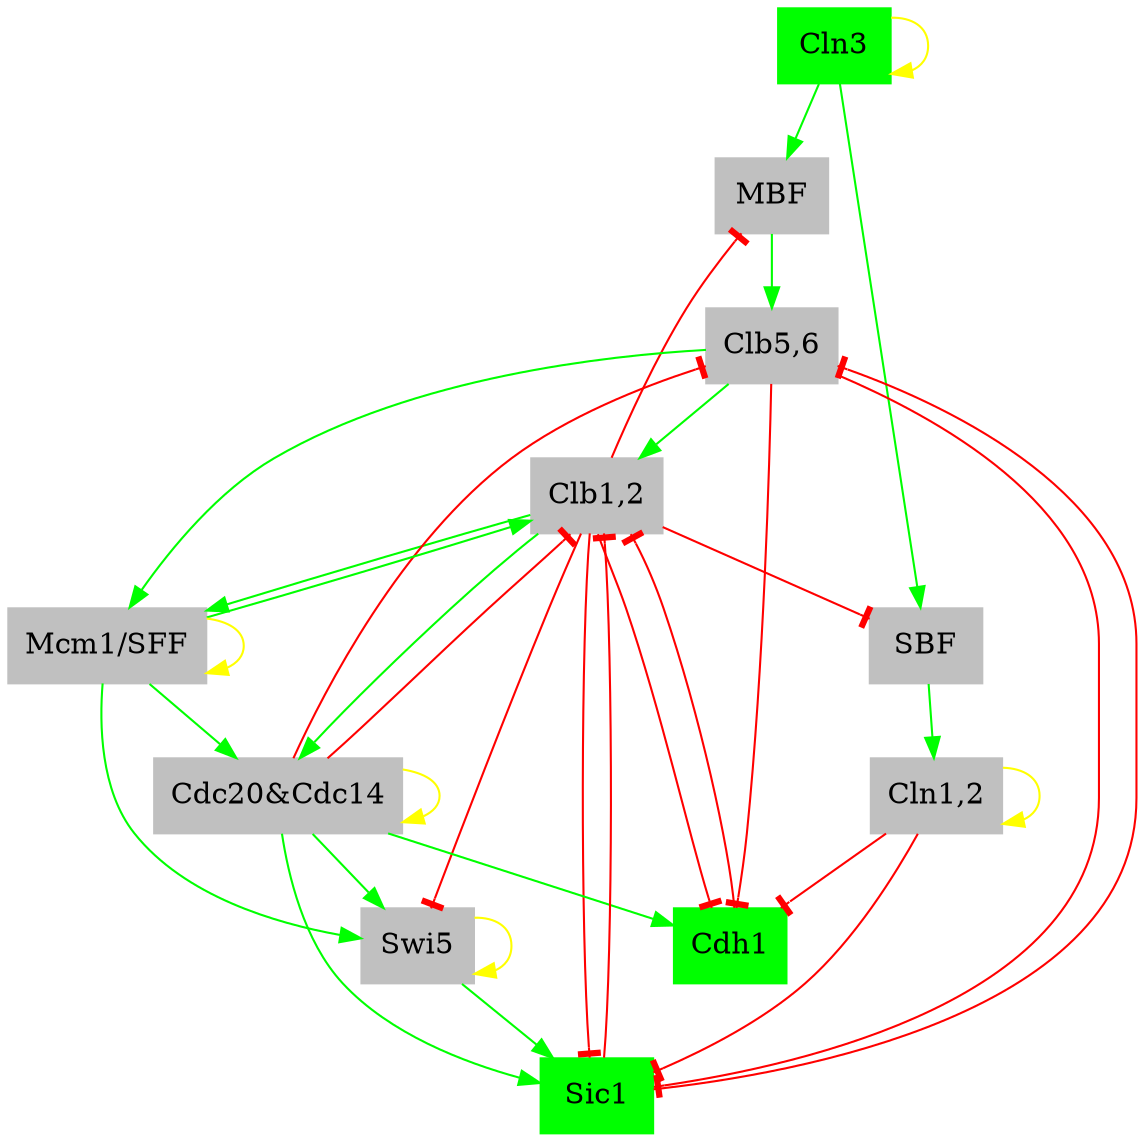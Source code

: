 digraph "10001000100"  {
"Cln3" [shape=box, color=green, style=filled];
	edge [color=yellow, arrowhead=normal]; 
	"Cln3" -> "Cln3";
"MBF" [shape=box, color=gray, style=filled];
	edge [color=green, arrowhead=normal]; 
	"Cln3" -> "MBF";
	edge [color=red, arrowhead=tee]; 
	"Clb1,2" -> "MBF";
"SBF" [shape=box, color=gray, style=filled];
	edge [color=green, arrowhead=normal]; 
	"Cln3" -> "SBF";
	edge [color=red, arrowhead=tee]; 
	"Clb1,2" -> "SBF";
"Cln1,2" [shape=box, color=gray, style=filled];
	edge [color=yellow, arrowhead=normal]; 
	"Cln1,2" -> "Cln1,2";
	edge [color=green, arrowhead=normal]; 
	"SBF" -> "Cln1,2";
"Cdh1" [shape=box, color=green, style=filled];
	edge [color=green, arrowhead=normal]; 
	"Cdc20&Cdc14" -> "Cdh1";
	edge [color=red, arrowhead=tee]; 
	"Clb1,2" -> "Cdh1";
	"Clb5,6" -> "Cdh1";
	"Cln1,2" -> "Cdh1";
"Swi5" [shape=box, color=gray, style=filled];
	edge [color=yellow, arrowhead=normal]; 
	"Swi5" -> "Swi5";
	edge [color=green, arrowhead=normal]; 
	"Cdc20&Cdc14" -> "Swi5";
	"Mcm1/SFF" -> "Swi5";
	edge [color=red, arrowhead=tee]; 
	"Clb1,2" -> "Swi5";
"Cdc20&Cdc14" [shape=box, color=gray, style=filled];
	edge [color=yellow, arrowhead=normal]; 
	"Cdc20&Cdc14" -> "Cdc20&Cdc14";
	edge [color=green, arrowhead=normal]; 
	"Clb1,2" -> "Cdc20&Cdc14";
	"Mcm1/SFF" -> "Cdc20&Cdc14";
"Clb5,6" [shape=box, color=gray, style=filled];
	edge [color=green, arrowhead=normal]; 
	"MBF" -> "Clb5,6";
	edge [color=red, arrowhead=tee]; 
	"Cdc20&Cdc14" -> "Clb5,6";
	"Sic1" -> "Clb5,6";
"Sic1" [shape=box, color=green, style=filled];
	edge [color=green, arrowhead=normal]; 
	"Cdc20&Cdc14" -> "Sic1";
	"Swi5" -> "Sic1";
	edge [color=red, arrowhead=tee]; 
	"Clb1,2" -> "Sic1";
	"Clb5,6" -> "Sic1";
	"Cln1,2" -> "Sic1";
"Clb1,2" [shape=box, color=gray, style=filled];
	edge [color=green, arrowhead=normal]; 
	"Clb5,6" -> "Clb1,2";
	"Mcm1/SFF" -> "Clb1,2";
	edge [color=red, arrowhead=tee]; 
	"Cdc20&Cdc14" -> "Clb1,2";
	"Cdh1" -> "Clb1,2";
	"Sic1" -> "Clb1,2";
"Mcm1/SFF" [shape=box, color=gray, style=filled];
	edge [color=yellow, arrowhead=normal]; 
	"Mcm1/SFF" -> "Mcm1/SFF";
	edge [color=green, arrowhead=normal]; 
	"Clb1,2" -> "Mcm1/SFF";
	"Clb5,6" -> "Mcm1/SFF";

}